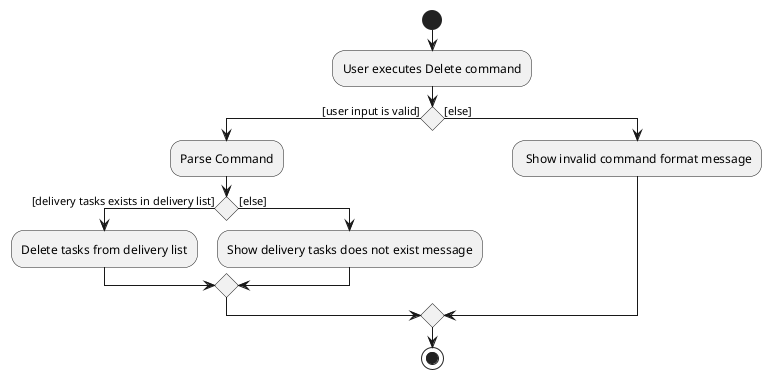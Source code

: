 @startuml
start
:User executes Delete command;

'Since the beta syntax does not support placing the condition outside the
'diamond we place it as the true branch instead.

if () then ([user input is valid])
    :Parse Command;
    if () then ([delivery tasks exists in delivery list])
        :Delete tasks from delivery list;
    else ([else])
        :Show delivery tasks does not exist message;
    endif
else ([else])
    : Show invalid command format message;
endif
stop
@enduml
